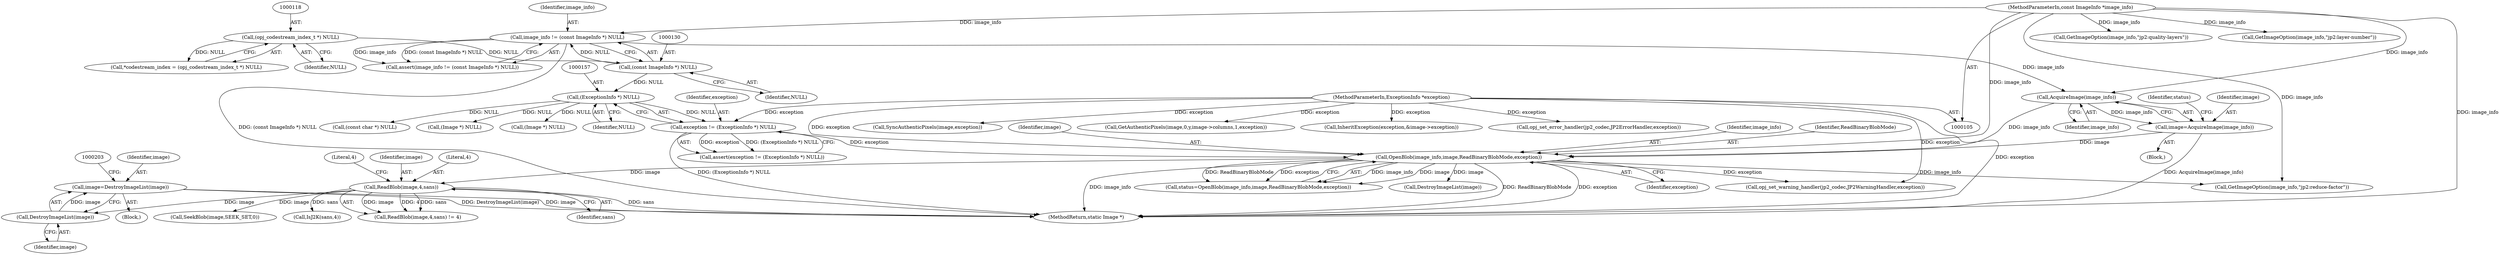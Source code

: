 digraph "0_ImageMagick_acee073df34aa4d491bf5cb74d3a15fc80f0a3aa@pointer" {
"1000197" [label="(Call,image=DestroyImageList(image))"];
"1000199" [label="(Call,DestroyImageList(image))"];
"1000191" [label="(Call,ReadBlob(image,4,sans))"];
"1000171" [label="(Call,OpenBlob(image_info,image,ReadBinaryBlobMode,exception))"];
"1000167" [label="(Call,AcquireImage(image_info))"];
"1000127" [label="(Call,image_info != (const ImageInfo *) NULL)"];
"1000106" [label="(MethodParameterIn,const ImageInfo *image_info)"];
"1000129" [label="(Call,(const ImageInfo *) NULL)"];
"1000117" [label="(Call,(opj_codestream_index_t *) NULL)"];
"1000165" [label="(Call,image=AcquireImage(image_info))"];
"1000154" [label="(Call,exception != (ExceptionInfo *) NULL)"];
"1000107" [label="(MethodParameterIn,ExceptionInfo *exception)"];
"1000156" [label="(Call,(ExceptionInfo *) NULL)"];
"1000197" [label="(Call,image=DestroyImageList(image))"];
"1000166" [label="(Identifier,image)"];
"1000175" [label="(Identifier,exception)"];
"1000198" [label="(Identifier,image)"];
"1000126" [label="(Call,assert(image_info != (const ImageInfo *) NULL))"];
"1000196" [label="(Block,)"];
"1000243" [label="(Call,opj_set_error_handler(jp2_codec,JP2ErrorHandler,exception))"];
"1000128" [label="(Identifier,image_info)"];
"1000942" [label="(MethodReturn,static Image *)"];
"1000258" [label="(Call,(const char *) NULL)"];
"1000191" [label="(Call,ReadBlob(image,4,sans))"];
"1000186" [label="(Call,(Image *) NULL)"];
"1000252" [label="(Call,GetImageOption(image_info,\"jp2:reduce-factor\"))"];
"1000194" [label="(Identifier,sans)"];
"1000167" [label="(Call,AcquireImage(image_info))"];
"1000155" [label="(Identifier,exception)"];
"1000117" [label="(Call,(opj_codestream_index_t *) NULL)"];
"1000171" [label="(Call,OpenBlob(image_info,image,ReadBinaryBlobMode,exception))"];
"1000165" [label="(Call,image=AcquireImage(image_info))"];
"1000190" [label="(Call,ReadBlob(image,4,sans) != 4)"];
"1000156" [label="(Call,(ExceptionInfo *) NULL)"];
"1000119" [label="(Identifier,NULL)"];
"1000108" [label="(Block,)"];
"1000169" [label="(Call,status=OpenBlob(image_info,image,ReadBinaryBlobMode,exception))"];
"1000200" [label="(Identifier,image)"];
"1000183" [label="(Call,DestroyImageList(image))"];
"1000129" [label="(Call,(const ImageInfo *) NULL)"];
"1000153" [label="(Call,assert(exception != (ExceptionInfo *) NULL))"];
"1000907" [label="(Call,SyncAuthenticPixels(image,exception))"];
"1000207" [label="(Call,SeekBlob(image,SEEK_SET,0))"];
"1000107" [label="(MethodParameterIn,ExceptionInfo *exception)"];
"1000131" [label="(Identifier,NULL)"];
"1000127" [label="(Call,image_info != (const ImageInfo *) NULL)"];
"1000699" [label="(Call,GetAuthenticPixels(image,0,y,image->columns,1,exception))"];
"1000168" [label="(Identifier,image_info)"];
"1000106" [label="(MethodParameterIn,const ImageInfo *image_info)"];
"1000202" [label="(Call,(Image *) NULL)"];
"1000269" [label="(Call,GetImageOption(image_info,\"jp2:quality-layers\"))"];
"1000195" [label="(Literal,4)"];
"1000154" [label="(Call,exception != (ExceptionInfo *) NULL)"];
"1000115" [label="(Call,*codestream_index = (opj_codestream_index_t *) NULL)"];
"1000226" [label="(Call,IsJ2K(sans,4))"];
"1000192" [label="(Identifier,image)"];
"1000174" [label="(Identifier,ReadBinaryBlobMode)"];
"1000280" [label="(Call,GetImageOption(image_info,\"jp2:layer-number\"))"];
"1000170" [label="(Identifier,status)"];
"1000173" [label="(Identifier,image)"];
"1000172" [label="(Identifier,image_info)"];
"1000158" [label="(Identifier,NULL)"];
"1000199" [label="(Call,DestroyImageList(image))"];
"1000193" [label="(Literal,4)"];
"1000579" [label="(Call,InheritException(exception,&image->exception))"];
"1000239" [label="(Call,opj_set_warning_handler(jp2_codec,JP2WarningHandler,exception))"];
"1000197" -> "1000196"  [label="AST: "];
"1000197" -> "1000199"  [label="CFG: "];
"1000198" -> "1000197"  [label="AST: "];
"1000199" -> "1000197"  [label="AST: "];
"1000203" -> "1000197"  [label="CFG: "];
"1000197" -> "1000942"  [label="DDG: DestroyImageList(image)"];
"1000197" -> "1000942"  [label="DDG: image"];
"1000199" -> "1000197"  [label="DDG: image"];
"1000199" -> "1000200"  [label="CFG: "];
"1000200" -> "1000199"  [label="AST: "];
"1000191" -> "1000199"  [label="DDG: image"];
"1000191" -> "1000190"  [label="AST: "];
"1000191" -> "1000194"  [label="CFG: "];
"1000192" -> "1000191"  [label="AST: "];
"1000193" -> "1000191"  [label="AST: "];
"1000194" -> "1000191"  [label="AST: "];
"1000195" -> "1000191"  [label="CFG: "];
"1000191" -> "1000942"  [label="DDG: sans"];
"1000191" -> "1000190"  [label="DDG: image"];
"1000191" -> "1000190"  [label="DDG: 4"];
"1000191" -> "1000190"  [label="DDG: sans"];
"1000171" -> "1000191"  [label="DDG: image"];
"1000191" -> "1000207"  [label="DDG: image"];
"1000191" -> "1000226"  [label="DDG: sans"];
"1000171" -> "1000169"  [label="AST: "];
"1000171" -> "1000175"  [label="CFG: "];
"1000172" -> "1000171"  [label="AST: "];
"1000173" -> "1000171"  [label="AST: "];
"1000174" -> "1000171"  [label="AST: "];
"1000175" -> "1000171"  [label="AST: "];
"1000169" -> "1000171"  [label="CFG: "];
"1000171" -> "1000942"  [label="DDG: image_info"];
"1000171" -> "1000942"  [label="DDG: ReadBinaryBlobMode"];
"1000171" -> "1000942"  [label="DDG: exception"];
"1000171" -> "1000169"  [label="DDG: image_info"];
"1000171" -> "1000169"  [label="DDG: image"];
"1000171" -> "1000169"  [label="DDG: ReadBinaryBlobMode"];
"1000171" -> "1000169"  [label="DDG: exception"];
"1000167" -> "1000171"  [label="DDG: image_info"];
"1000106" -> "1000171"  [label="DDG: image_info"];
"1000165" -> "1000171"  [label="DDG: image"];
"1000154" -> "1000171"  [label="DDG: exception"];
"1000107" -> "1000171"  [label="DDG: exception"];
"1000171" -> "1000183"  [label="DDG: image"];
"1000171" -> "1000239"  [label="DDG: exception"];
"1000171" -> "1000252"  [label="DDG: image_info"];
"1000167" -> "1000165"  [label="AST: "];
"1000167" -> "1000168"  [label="CFG: "];
"1000168" -> "1000167"  [label="AST: "];
"1000165" -> "1000167"  [label="CFG: "];
"1000167" -> "1000165"  [label="DDG: image_info"];
"1000127" -> "1000167"  [label="DDG: image_info"];
"1000106" -> "1000167"  [label="DDG: image_info"];
"1000127" -> "1000126"  [label="AST: "];
"1000127" -> "1000129"  [label="CFG: "];
"1000128" -> "1000127"  [label="AST: "];
"1000129" -> "1000127"  [label="AST: "];
"1000126" -> "1000127"  [label="CFG: "];
"1000127" -> "1000942"  [label="DDG: (const ImageInfo *) NULL"];
"1000127" -> "1000126"  [label="DDG: image_info"];
"1000127" -> "1000126"  [label="DDG: (const ImageInfo *) NULL"];
"1000106" -> "1000127"  [label="DDG: image_info"];
"1000129" -> "1000127"  [label="DDG: NULL"];
"1000106" -> "1000105"  [label="AST: "];
"1000106" -> "1000942"  [label="DDG: image_info"];
"1000106" -> "1000252"  [label="DDG: image_info"];
"1000106" -> "1000269"  [label="DDG: image_info"];
"1000106" -> "1000280"  [label="DDG: image_info"];
"1000129" -> "1000131"  [label="CFG: "];
"1000130" -> "1000129"  [label="AST: "];
"1000131" -> "1000129"  [label="AST: "];
"1000117" -> "1000129"  [label="DDG: NULL"];
"1000129" -> "1000156"  [label="DDG: NULL"];
"1000117" -> "1000115"  [label="AST: "];
"1000117" -> "1000119"  [label="CFG: "];
"1000118" -> "1000117"  [label="AST: "];
"1000119" -> "1000117"  [label="AST: "];
"1000115" -> "1000117"  [label="CFG: "];
"1000117" -> "1000115"  [label="DDG: NULL"];
"1000165" -> "1000108"  [label="AST: "];
"1000166" -> "1000165"  [label="AST: "];
"1000170" -> "1000165"  [label="CFG: "];
"1000165" -> "1000942"  [label="DDG: AcquireImage(image_info)"];
"1000154" -> "1000153"  [label="AST: "];
"1000154" -> "1000156"  [label="CFG: "];
"1000155" -> "1000154"  [label="AST: "];
"1000156" -> "1000154"  [label="AST: "];
"1000153" -> "1000154"  [label="CFG: "];
"1000154" -> "1000942"  [label="DDG: (ExceptionInfo *) NULL"];
"1000154" -> "1000153"  [label="DDG: exception"];
"1000154" -> "1000153"  [label="DDG: (ExceptionInfo *) NULL"];
"1000107" -> "1000154"  [label="DDG: exception"];
"1000156" -> "1000154"  [label="DDG: NULL"];
"1000107" -> "1000105"  [label="AST: "];
"1000107" -> "1000942"  [label="DDG: exception"];
"1000107" -> "1000239"  [label="DDG: exception"];
"1000107" -> "1000243"  [label="DDG: exception"];
"1000107" -> "1000579"  [label="DDG: exception"];
"1000107" -> "1000699"  [label="DDG: exception"];
"1000107" -> "1000907"  [label="DDG: exception"];
"1000156" -> "1000158"  [label="CFG: "];
"1000157" -> "1000156"  [label="AST: "];
"1000158" -> "1000156"  [label="AST: "];
"1000156" -> "1000186"  [label="DDG: NULL"];
"1000156" -> "1000202"  [label="DDG: NULL"];
"1000156" -> "1000258"  [label="DDG: NULL"];
}

